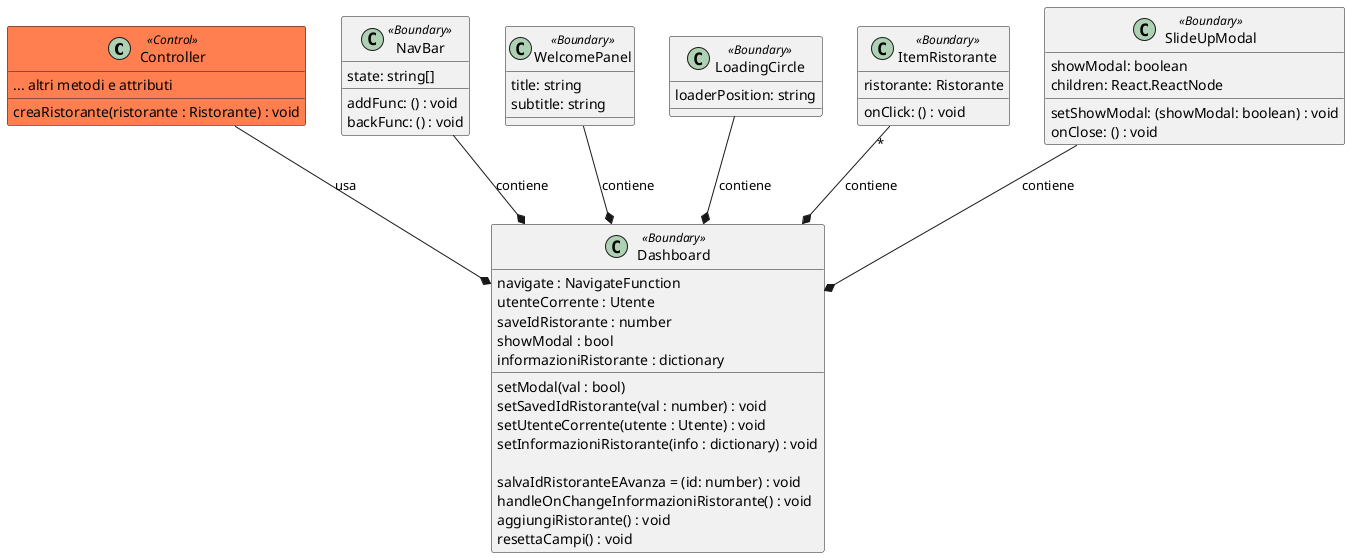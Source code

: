 @startuml


class Controller <<Control>> #coral{
... altri metodi e attributi
creaRistorante(ristorante : Ristorante) : void
}

class Dashboard <<Boundary>> {
navigate : NavigateFunction
utenteCorrente : Utente
saveIdRistorante : number
showModal : bool
setModal(val : bool)
setSavedIdRistorante(val : number) : void
setUtenteCorrente(utente : Utente) : void
informazioniRistorante : dictionary
setInformazioniRistorante(info : dictionary) : void

salvaIdRistoranteEAvanza = (id: number) : void
handleOnChangeInformazioniRistorante() : void
aggiungiRistorante() : void
resettaCampi() : void
}


class NavBar <<Boundary>> {

	addFunc: () : void
	backFunc: () : void
	state: string[]
}

class WelcomePanel <<Boundary>> {

    title: string
    subtitle: string

}

class LoadingCircle <<Boundary>> {

	loaderPosition: string

}
class ItemRistorante <<Boundary>> {

    ristorante: Ristorante
    onClick: () : void

}

class SlideUpModal <<Boundary>> {

	showModal: boolean
	setShowModal: (showModal: boolean) : void
	children: React.ReactNode
	onClose: () : void

}

SlideUpModal --* Dashboard: contiene
ItemRistorante "*"--* Dashboard: contiene
WelcomePanel--* Dashboard: contiene
NavBar --* Dashboard: contiene
LoadingCircle --* Dashboard: contiene

Controller --* Dashboard : usa
@enduml